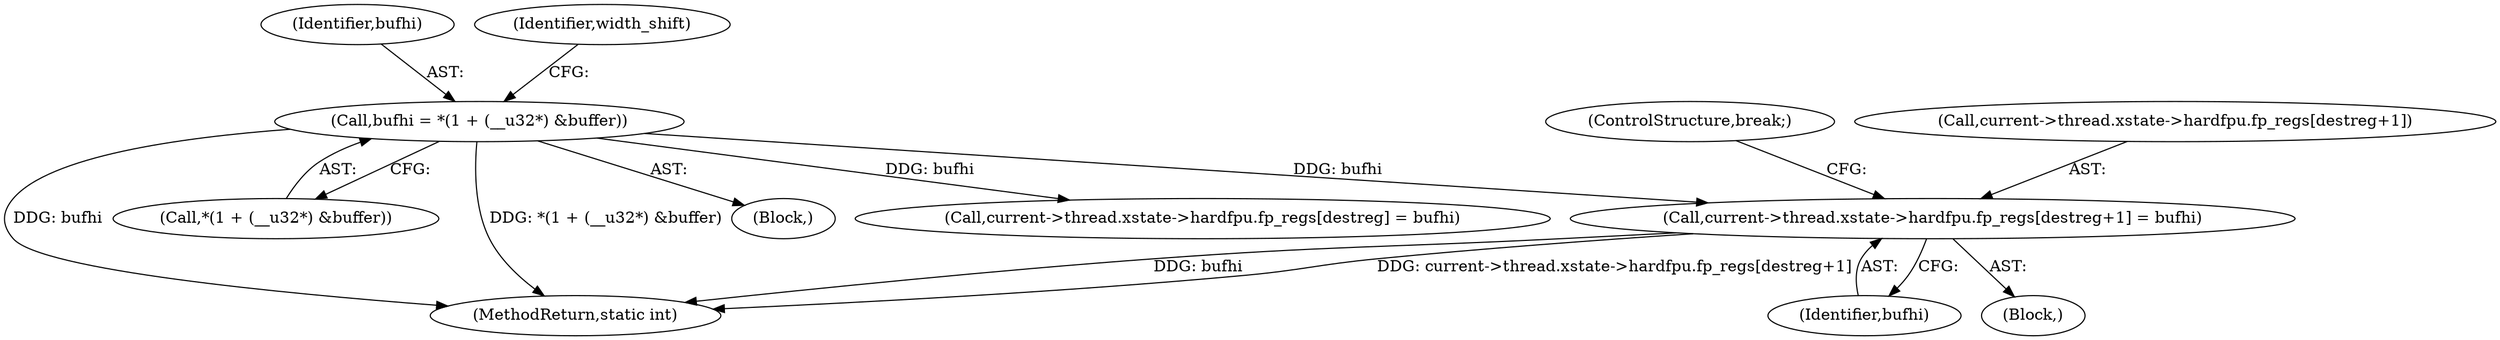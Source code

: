 digraph "0_linux_a8b0ca17b80e92faab46ee7179ba9e99ccb61233_24@API" {
"1000249" [label="(Call,current->thread.xstate->hardfpu.fp_regs[destreg+1] = bufhi)"];
"1000205" [label="(Call,bufhi = *(1 + (__u32*) &buffer))"];
"1000294" [label="(ControlStructure,break;)"];
"1000206" [label="(Identifier,bufhi)"];
"1000235" [label="(Block,)"];
"1000205" [label="(Call,bufhi = *(1 + (__u32*) &buffer))"];
"1000266" [label="(Call,current->thread.xstate->hardfpu.fp_regs[destreg] = bufhi)"];
"1000215" [label="(Identifier,width_shift)"];
"1000250" [label="(Call,current->thread.xstate->hardfpu.fp_regs[destreg+1])"];
"1000263" [label="(Identifier,bufhi)"];
"1000207" [label="(Call,*(1 + (__u32*) &buffer))"];
"1000249" [label="(Call,current->thread.xstate->hardfpu.fp_regs[destreg+1] = bufhi)"];
"1000316" [label="(MethodReturn,static int)"];
"1000145" [label="(Block,)"];
"1000249" -> "1000235"  [label="AST: "];
"1000249" -> "1000263"  [label="CFG: "];
"1000250" -> "1000249"  [label="AST: "];
"1000263" -> "1000249"  [label="AST: "];
"1000294" -> "1000249"  [label="CFG: "];
"1000249" -> "1000316"  [label="DDG: bufhi"];
"1000249" -> "1000316"  [label="DDG: current->thread.xstate->hardfpu.fp_regs[destreg+1]"];
"1000205" -> "1000249"  [label="DDG: bufhi"];
"1000205" -> "1000145"  [label="AST: "];
"1000205" -> "1000207"  [label="CFG: "];
"1000206" -> "1000205"  [label="AST: "];
"1000207" -> "1000205"  [label="AST: "];
"1000215" -> "1000205"  [label="CFG: "];
"1000205" -> "1000316"  [label="DDG: bufhi"];
"1000205" -> "1000316"  [label="DDG: *(1 + (__u32*) &buffer)"];
"1000205" -> "1000266"  [label="DDG: bufhi"];
}

